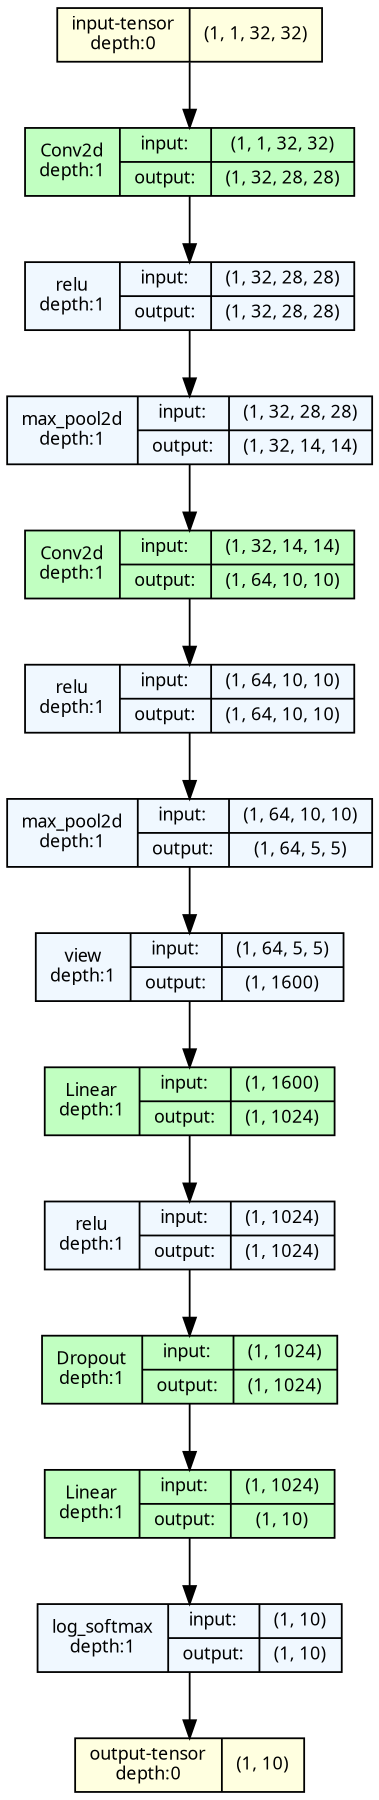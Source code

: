 strict digraph FunctionalNet {
	graph [ordering=in size="12.0,12.0"]
	node [align=left fontname="Linux libertine" fontsize=10 height=0.2 ranksep=0.1 shape=record style=filled]
	edge [fontsize=10]
	0 [label="input-tensor&#92;ndepth:0|(1, 1, 32, 32)" fillcolor=lightyellow]
	0 [label="input-tensor&#92;ndepth:0|(1, 1, 32, 32)" fillcolor=lightyellow]
	1 [label="Conv2d&#92;ndepth:1|{input:|output:}|{(1, 1, 32, 32)|(1, 32, 28, 28)}" fillcolor=darkseagreen1]
	2 [label="relu&#92;ndepth:1|{input:|output:}|{(1, 32, 28, 28)|(1, 32, 28, 28)}" fillcolor=aliceblue]
	3 [label="max_pool2d&#92;ndepth:1|{input:|output:}|{(1, 32, 28, 28)|(1, 32, 14, 14)}" fillcolor=aliceblue]
	4 [label="Conv2d&#92;ndepth:1|{input:|output:}|{(1, 32, 14, 14)|(1, 64, 10, 10)}" fillcolor=darkseagreen1]
	5 [label="relu&#92;ndepth:1|{input:|output:}|{(1, 64, 10, 10)|(1, 64, 10, 10)}" fillcolor=aliceblue]
	6 [label="max_pool2d&#92;ndepth:1|{input:|output:}|{(1, 64, 10, 10)|(1, 64, 5, 5)}" fillcolor=aliceblue]
	7 [label="view&#92;ndepth:1|{input:|output:}|{(1, 64, 5, 5)|(1, 1600)}" fillcolor=aliceblue]
	8 [label="Linear&#92;ndepth:1|{input:|output:}|{(1, 1600)|(1, 1024)}" fillcolor=darkseagreen1]
	9 [label="relu&#92;ndepth:1|{input:|output:}|{(1, 1024)|(1, 1024)}" fillcolor=aliceblue]
	10 [label="Dropout&#92;ndepth:1|{input:|output:}|{(1, 1024)|(1, 1024)}" fillcolor=darkseagreen1]
	11 [label="Linear&#92;ndepth:1|{input:|output:}|{(1, 1024)|(1, 10)}" fillcolor=darkseagreen1]
	12 [label="log_softmax&#92;ndepth:1|{input:|output:}|{(1, 10)|(1, 10)}" fillcolor=aliceblue]
	13 [label="output-tensor&#92;ndepth:0|(1, 10)" fillcolor=lightyellow]
	0 -> 1
	1 -> 2
	2 -> 3
	3 -> 4
	4 -> 5
	5 -> 6
	6 -> 7
	7 -> 8
	8 -> 9
	9 -> 10
	10 -> 11
	11 -> 12
	12 -> 13
}
